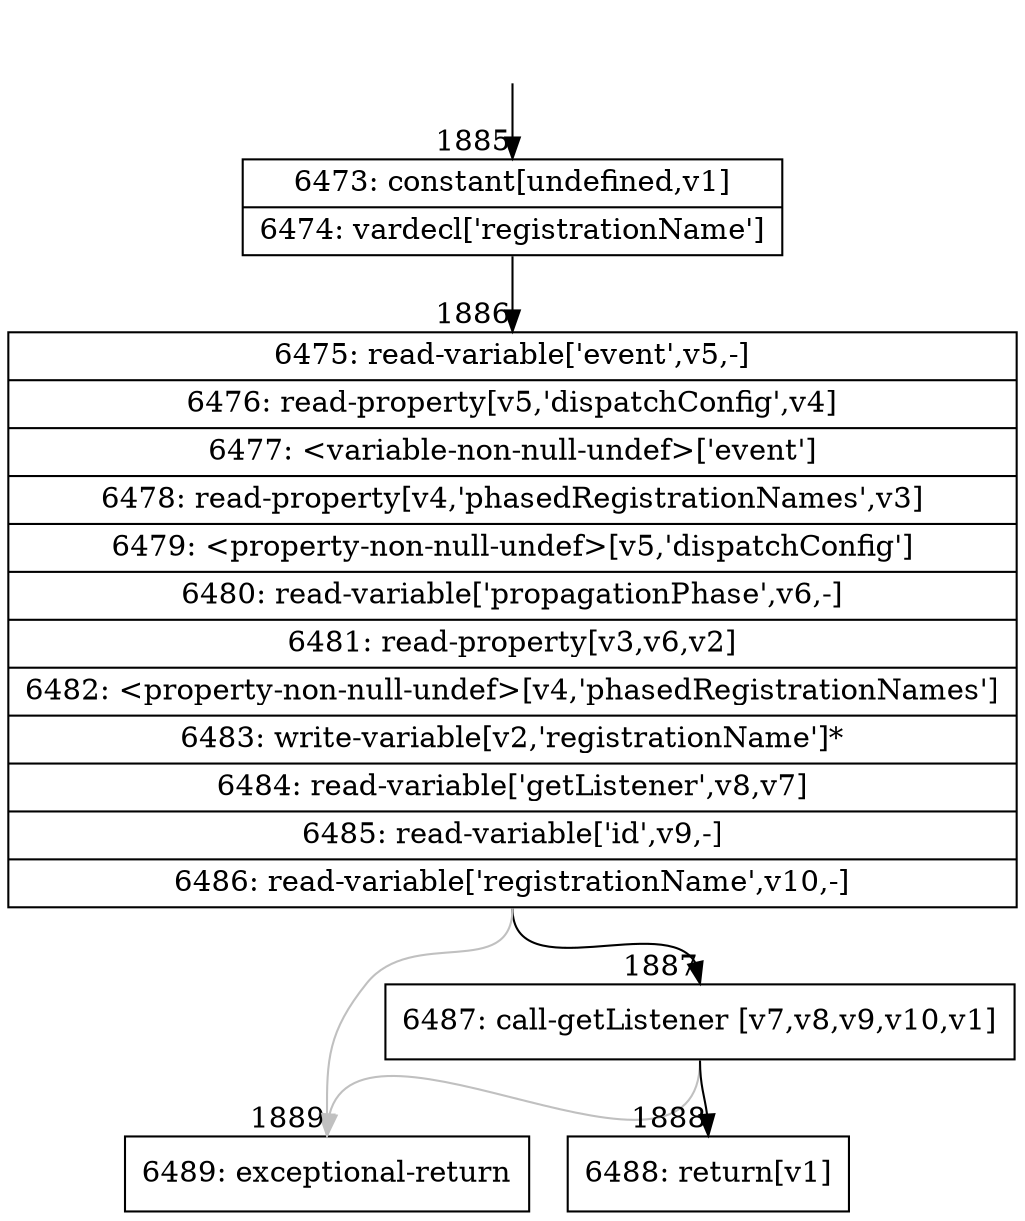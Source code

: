 digraph {
rankdir="TD"
BB_entry128[shape=none,label=""];
BB_entry128 -> BB1885 [tailport=s, headport=n, headlabel="    1885"]
BB1885 [shape=record label="{6473: constant[undefined,v1]|6474: vardecl['registrationName']}" ] 
BB1885 -> BB1886 [tailport=s, headport=n, headlabel="      1886"]
BB1886 [shape=record label="{6475: read-variable['event',v5,-]|6476: read-property[v5,'dispatchConfig',v4]|6477: \<variable-non-null-undef\>['event']|6478: read-property[v4,'phasedRegistrationNames',v3]|6479: \<property-non-null-undef\>[v5,'dispatchConfig']|6480: read-variable['propagationPhase',v6,-]|6481: read-property[v3,v6,v2]|6482: \<property-non-null-undef\>[v4,'phasedRegistrationNames']|6483: write-variable[v2,'registrationName']*|6484: read-variable['getListener',v8,v7]|6485: read-variable['id',v9,-]|6486: read-variable['registrationName',v10,-]}" ] 
BB1886 -> BB1887 [tailport=s, headport=n, headlabel="      1887"]
BB1886 -> BB1889 [tailport=s, headport=n, color=gray, headlabel="      1889"]
BB1887 [shape=record label="{6487: call-getListener [v7,v8,v9,v10,v1]}" ] 
BB1887 -> BB1888 [tailport=s, headport=n, headlabel="      1888"]
BB1887 -> BB1889 [tailport=s, headport=n, color=gray]
BB1888 [shape=record label="{6488: return[v1]}" ] 
BB1889 [shape=record label="{6489: exceptional-return}" ] 
//#$~ 3436
}
